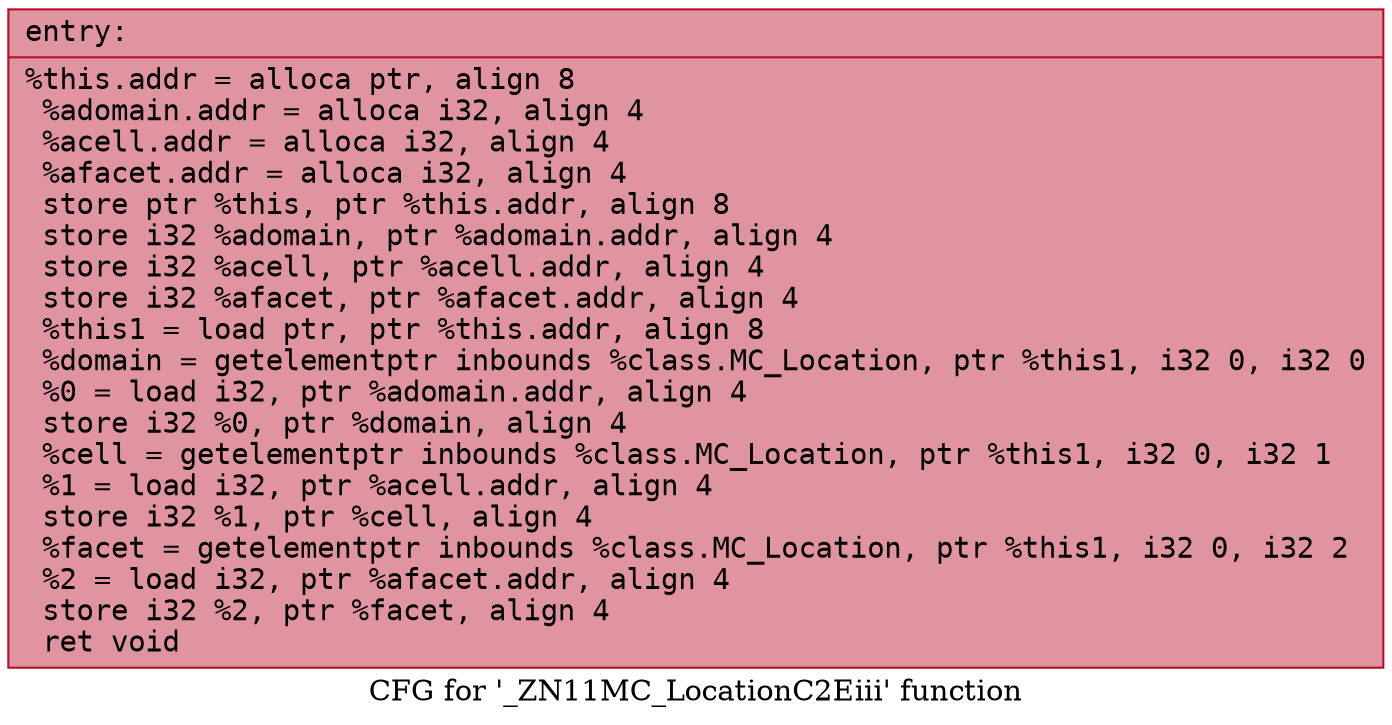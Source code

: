 digraph "CFG for '_ZN11MC_LocationC2Eiii' function" {
	label="CFG for '_ZN11MC_LocationC2Eiii' function";

	Node0x5606e006ef20 [shape=record,color="#b70d28ff", style=filled, fillcolor="#b70d2870" fontname="Courier",label="{entry:\l|  %this.addr = alloca ptr, align 8\l  %adomain.addr = alloca i32, align 4\l  %acell.addr = alloca i32, align 4\l  %afacet.addr = alloca i32, align 4\l  store ptr %this, ptr %this.addr, align 8\l  store i32 %adomain, ptr %adomain.addr, align 4\l  store i32 %acell, ptr %acell.addr, align 4\l  store i32 %afacet, ptr %afacet.addr, align 4\l  %this1 = load ptr, ptr %this.addr, align 8\l  %domain = getelementptr inbounds %class.MC_Location, ptr %this1, i32 0, i32 0\l  %0 = load i32, ptr %adomain.addr, align 4\l  store i32 %0, ptr %domain, align 4\l  %cell = getelementptr inbounds %class.MC_Location, ptr %this1, i32 0, i32 1\l  %1 = load i32, ptr %acell.addr, align 4\l  store i32 %1, ptr %cell, align 4\l  %facet = getelementptr inbounds %class.MC_Location, ptr %this1, i32 0, i32 2\l  %2 = load i32, ptr %afacet.addr, align 4\l  store i32 %2, ptr %facet, align 4\l  ret void\l}"];
}
